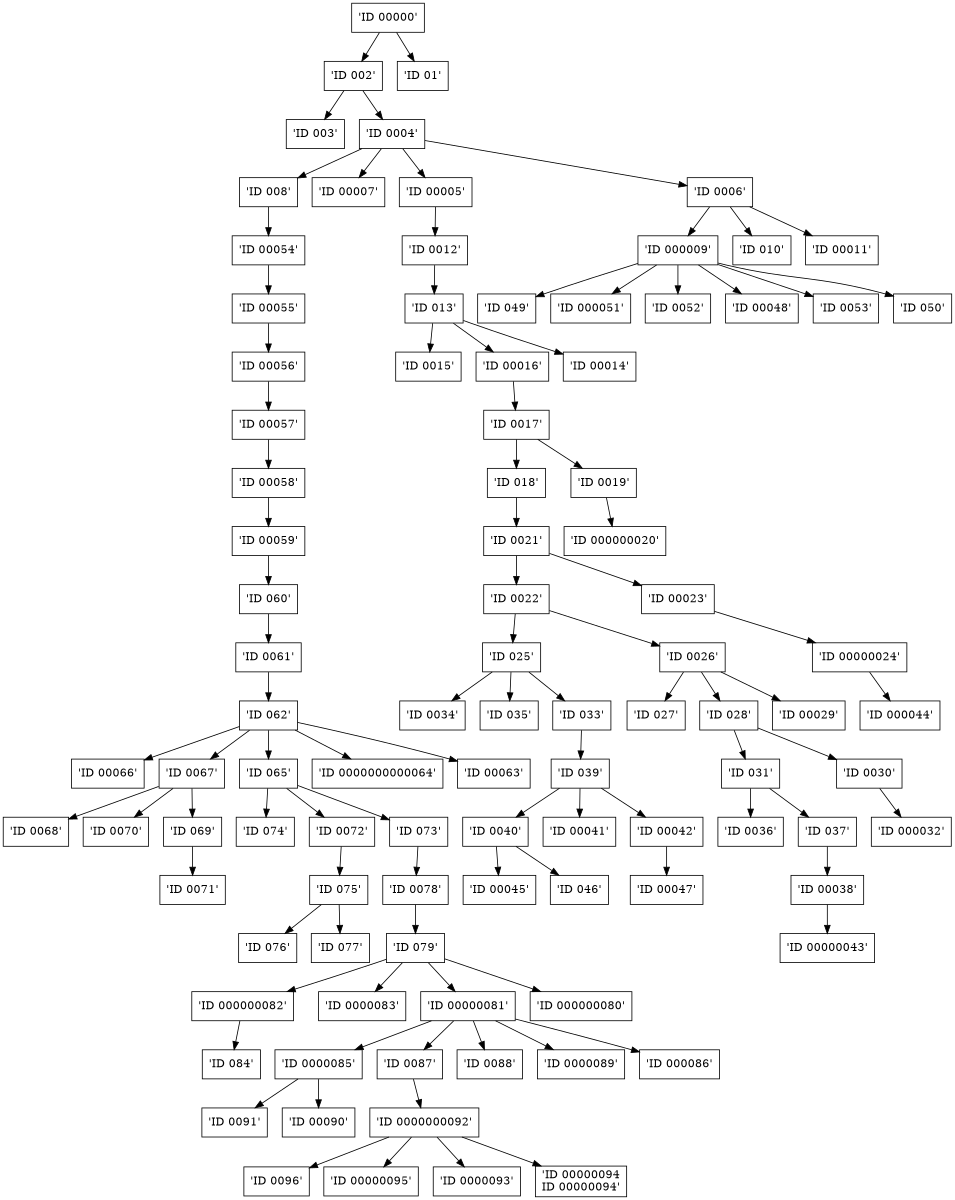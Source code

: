 digraph {
	graph [d2tdocpreamble="\usetikzlibrary{calc}\tikzstyle{fork vertical} =[to path={|- ($(\tikztostart)!0.3!(\tikztotarget)$) -| (\tikztotarget) \tikztonodes\
}]",
		rankdir=TB,
		ratio=compress,
		size="10,8"
	];
	node [label="\N",
		shape=box,
		texmode=verbatim
	];
	edge [lblstyle=auto,
		topath="fork vertical"
	];
	"ID 00000"	 [label="'ID 00000'",
		style=",anchor=south"];
	"ID 002"	 [label="'ID 002'",
		style=",anchor=north"];
	"ID 00000" -> "ID 002";
	"ID 01"	 [label="'ID 01'",
		style=",anchor=north"];
	"ID 00000" -> "ID 01";
	"ID 003"	 [label="'ID 003'",
		style=",anchor=north"];
	"ID 002" -> "ID 003";
	"ID 0004"	 [label="'ID 0004'",
		style=",anchor=north"];
	"ID 002" -> "ID 0004";
	"ID 008"	 [label="'ID 008'",
		style=",anchor=north"];
	"ID 0004" -> "ID 008";
	"ID 00007"	 [label="'ID 00007'",
		style=",anchor=north"];
	"ID 0004" -> "ID 00007";
	"ID 00005"	 [label="'ID 00005'",
		style=",anchor=north"];
	"ID 0004" -> "ID 00005";
	"ID 0006"	 [label="'ID 0006'",
		style=",anchor=north"];
	"ID 0004" -> "ID 0006";
	"ID 00054"	 [label="'ID 00054'",
		style=",anchor=north"];
	"ID 008" -> "ID 00054";
	"ID 0012"	 [label="'ID 0012'",
		style=",anchor=north"];
	"ID 00005" -> "ID 0012";
	"ID 000009"	 [label="'ID 000009'",
		style=",anchor=north"];
	"ID 0006" -> "ID 000009";
	"ID 010"	 [label="'ID 010'",
		style=",anchor=north"];
	"ID 0006" -> "ID 010";
	"ID 00011"	 [label="'ID 00011'",
		style=",anchor=north"];
	"ID 0006" -> "ID 00011";
	"ID 013"	 [label="'ID 013'",
		style=",anchor=north"];
	"ID 0012" -> "ID 013";
	"ID 049"	 [label="'ID 049'",
		style=",anchor=north"];
	"ID 000009" -> "ID 049";
	"ID 000051"	 [label="'ID 000051'",
		style=",anchor=north"];
	"ID 000009" -> "ID 000051";
	"ID 0052"	 [label="'ID 0052'",
		style=",anchor=north"];
	"ID 000009" -> "ID 0052";
	"ID 00048"	 [label="'ID 00048'",
		style=",anchor=north"];
	"ID 000009" -> "ID 00048";
	"ID 0053"	 [label="'ID 0053'",
		style=",anchor=north"];
	"ID 000009" -> "ID 0053";
	"ID 050"	 [label="'ID 050'",
		style=",anchor=north"];
	"ID 000009" -> "ID 050";
	"ID 00055"	 [label="'ID 00055'",
		style=",anchor=north"];
	"ID 00054" -> "ID 00055";
	"ID 0015"	 [label="'ID 0015'",
		style=",anchor=north"];
	"ID 013" -> "ID 0015";
	"ID 00016"	 [label="'ID 00016'",
		style=",anchor=north"];
	"ID 013" -> "ID 00016";
	"ID 00014"	 [label="'ID 00014'",
		style=",anchor=north"];
	"ID 013" -> "ID 00014";
	"ID 0017"	 [label="'ID 0017'",
		style=",anchor=north"];
	"ID 00016" -> "ID 0017";
	"ID 018"	 [label="'ID 018'",
		style=",anchor=north"];
	"ID 0017" -> "ID 018";
	"ID 0019"	 [label="'ID 0019'",
		style=",anchor=north"];
	"ID 0017" -> "ID 0019";
	"ID 0021"	 [label="'ID 0021'",
		style=",anchor=north"];
	"ID 018" -> "ID 0021";
	"ID 000000020"	 [label="'ID 000000020'",
		style=",anchor=north"];
	"ID 0019" -> "ID 000000020";
	"ID 0022"	 [label="'ID 0022'",
		style=",anchor=north"];
	"ID 0021" -> "ID 0022";
	"ID 00023"	 [label="'ID 00023'",
		style=",anchor=north"];
	"ID 0021" -> "ID 00023";
	"ID 025"	 [label="'ID 025'",
		style=",anchor=north"];
	"ID 0022" -> "ID 025";
	"ID 0026"	 [label="'ID 0026'",
		style=",anchor=north"];
	"ID 0022" -> "ID 0026";
	"ID 00000024"	 [label="'ID 00000024'",
		style=",anchor=north"];
	"ID 00023" -> "ID 00000024";
	"ID 0034"	 [label="'ID 0034'",
		style=",anchor=north"];
	"ID 025" -> "ID 0034";
	"ID 035"	 [label="'ID 035'",
		style=",anchor=north"];
	"ID 025" -> "ID 035";
	"ID 033"	 [label="'ID 033'",
		style=",anchor=north"];
	"ID 025" -> "ID 033";
	"ID 027"	 [label="'ID 027'",
		style=",anchor=north"];
	"ID 0026" -> "ID 027";
	"ID 028"	 [label="'ID 028'",
		style=",anchor=north"];
	"ID 0026" -> "ID 028";
	"ID 00029"	 [label="'ID 00029'",
		style=",anchor=north"];
	"ID 0026" -> "ID 00029";
	"ID 000044"	 [label="'ID 000044'",
		style=",anchor=north"];
	"ID 00000024" -> "ID 000044";
	"ID 039"	 [label="'ID 039'",
		style=",anchor=north"];
	"ID 033" -> "ID 039";
	"ID 031"	 [label="'ID 031'",
		style=",anchor=north"];
	"ID 028" -> "ID 031";
	"ID 0030"	 [label="'ID 0030'",
		style=",anchor=north"];
	"ID 028" -> "ID 0030";
	"ID 0036"	 [label="'ID 0036'",
		style=",anchor=north"];
	"ID 031" -> "ID 0036";
	"ID 037"	 [label="'ID 037'",
		style=",anchor=north"];
	"ID 031" -> "ID 037";
	"ID 000032"	 [label="'ID 000032'",
		style=",anchor=north"];
	"ID 0030" -> "ID 000032";
	"ID 00038"	 [label="'ID 00038'",
		style=",anchor=north"];
	"ID 037" -> "ID 00038";
	"ID 0040"	 [label="'ID 0040'",
		style=",anchor=north"];
	"ID 039" -> "ID 0040";
	"ID 00041"	 [label="'ID 00041'",
		style=",anchor=north"];
	"ID 039" -> "ID 00041";
	"ID 00042"	 [label="'ID 00042'",
		style=",anchor=north"];
	"ID 039" -> "ID 00042";
	"ID 00000043"	 [label="'ID 00000043'",
		style=",anchor=north"];
	"ID 00038" -> "ID 00000043";
	"ID 00045"	 [label="'ID 00045'",
		style=",anchor=north"];
	"ID 0040" -> "ID 00045";
	"ID 046"	 [label="'ID 046'",
		style=",anchor=north"];
	"ID 0040" -> "ID 046";
	"ID 00047"	 [label="'ID 00047'",
		style=",anchor=north"];
	"ID 00042" -> "ID 00047";
	"ID 00056"	 [label="'ID 00056'",
		style=",anchor=north"];
	"ID 00055" -> "ID 00056";
	"ID 00057"	 [label="'ID 00057'",
		style=",anchor=north"];
	"ID 00056" -> "ID 00057";
	"ID 00058"	 [label="'ID 00058'",
		style=",anchor=north"];
	"ID 00057" -> "ID 00058";
	"ID 00059"	 [label="'ID 00059'",
		style=",anchor=north"];
	"ID 00058" -> "ID 00059";
	"ID 060"	 [label="'ID 060'",
		style=",anchor=north"];
	"ID 00059" -> "ID 060";
	"ID 0061"	 [label="'ID 0061'",
		style=",anchor=north"];
	"ID 060" -> "ID 0061";
	"ID 062"	 [label="'ID 062'",
		style=",anchor=north"];
	"ID 0061" -> "ID 062";
	"ID 00066"	 [label="'ID 00066'",
		style=",anchor=north"];
	"ID 062" -> "ID 00066";
	"ID 0067"	 [label="'ID 0067'",
		style=",anchor=north"];
	"ID 062" -> "ID 0067";
	"ID 065"	 [label="'ID 065'",
		style=",anchor=north"];
	"ID 062" -> "ID 065";
	"ID 0000000000064"	 [label="'ID 0000000000064'",
		style=",anchor=north"];
	"ID 062" -> "ID 0000000000064";
	"ID 00063"	 [label="'ID 00063'",
		style=",anchor=north"];
	"ID 062" -> "ID 00063";
	"ID 0068"	 [label="'ID 0068'",
		style=",anchor=north"];
	"ID 0067" -> "ID 0068";
	"ID 0070"	 [label="'ID 0070'",
		style=",anchor=north"];
	"ID 0067" -> "ID 0070";
	"ID 069"	 [label="'ID 069'",
		style=",anchor=north"];
	"ID 0067" -> "ID 069";
	"ID 074"	 [label="'ID 074'",
		style=",anchor=north"];
	"ID 065" -> "ID 074";
	"ID 0072"	 [label="'ID 0072'",
		style=",anchor=north"];
	"ID 065" -> "ID 0072";
	"ID 073"	 [label="'ID 073'",
		style=",anchor=north"];
	"ID 065" -> "ID 073";
	"ID 075"	 [label="'ID 075'",
		style=",anchor=north"];
	"ID 0072" -> "ID 075";
	"ID 0078"	 [label="'ID 0078'",
		style=",anchor=north"];
	"ID 073" -> "ID 0078";
	"ID 0071"	 [label="'ID 0071'",
		style=",anchor=north"];
	"ID 069" -> "ID 0071";
	"ID 076"	 [label="'ID 076'",
		style=",anchor=north"];
	"ID 075" -> "ID 076";
	"ID 077"	 [label="'ID 077'",
		style=",anchor=north"];
	"ID 075" -> "ID 077";
	"ID 079"	 [label="'ID 079'",
		style=",anchor=north"];
	"ID 0078" -> "ID 079";
	"ID 000000082"	 [label="'ID 000000082'",
		style=",anchor=north"];
	"ID 079" -> "ID 000000082";
	"ID 0000083"	 [label="'ID 0000083'",
		style=",anchor=north"];
	"ID 079" -> "ID 0000083";
	"ID 00000081"	 [label="'ID 00000081'",
		style=",anchor=north"];
	"ID 079" -> "ID 00000081";
	"ID 000000080"	 [label="'ID 000000080'",
		style=",anchor=north"];
	"ID 079" -> "ID 000000080";
	"ID 084"	 [label="'ID 084'",
		style=",anchor=north"];
	"ID 000000082" -> "ID 084";
	"ID 0000085"	 [label="'ID 0000085'",
		style=",anchor=north"];
	"ID 00000081" -> "ID 0000085";
	"ID 0087"	 [label="'ID 0087'",
		style=",anchor=north"];
	"ID 00000081" -> "ID 0087";
	"ID 0088"	 [label="'ID 0088'",
		style=",anchor=north"];
	"ID 00000081" -> "ID 0088";
	"ID 0000089"	 [label="'ID 0000089'",
		style=",anchor=north"];
	"ID 00000081" -> "ID 0000089";
	"ID 000086"	 [label="'ID 000086'",
		style=",anchor=north"];
	"ID 00000081" -> "ID 000086";
	"ID 0091"	 [label="'ID 0091'",
		style=",anchor=north"];
	"ID 0000085" -> "ID 0091";
	"ID 00090"	 [label="'ID 00090'",
		style=",anchor=north"];
	"ID 0000085" -> "ID 00090";
	"ID 0000000092"	 [label="'ID 0000000092'",
		style=",anchor=north"];
	"ID 0087" -> "ID 0000000092";
	"ID 0096"	 [label="'ID 0096'",
		style=",anchor=north"];
	"ID 0000000092" -> "ID 0096";
	"ID 00000095"	 [label="'ID 00000095'",
		style=",anchor=north"];
	"ID 0000000092" -> "ID 00000095";
	"ID 0000093"	 [label="'ID 0000093'",
		style=",anchor=north"];
	"ID 0000000092" -> "ID 0000093";
	"ID 00000094"	 [label="'ID 00000094\nID 00000094'",
		style=",anchor=north"];
	"ID 0000000092" -> "ID 00000094";
}
